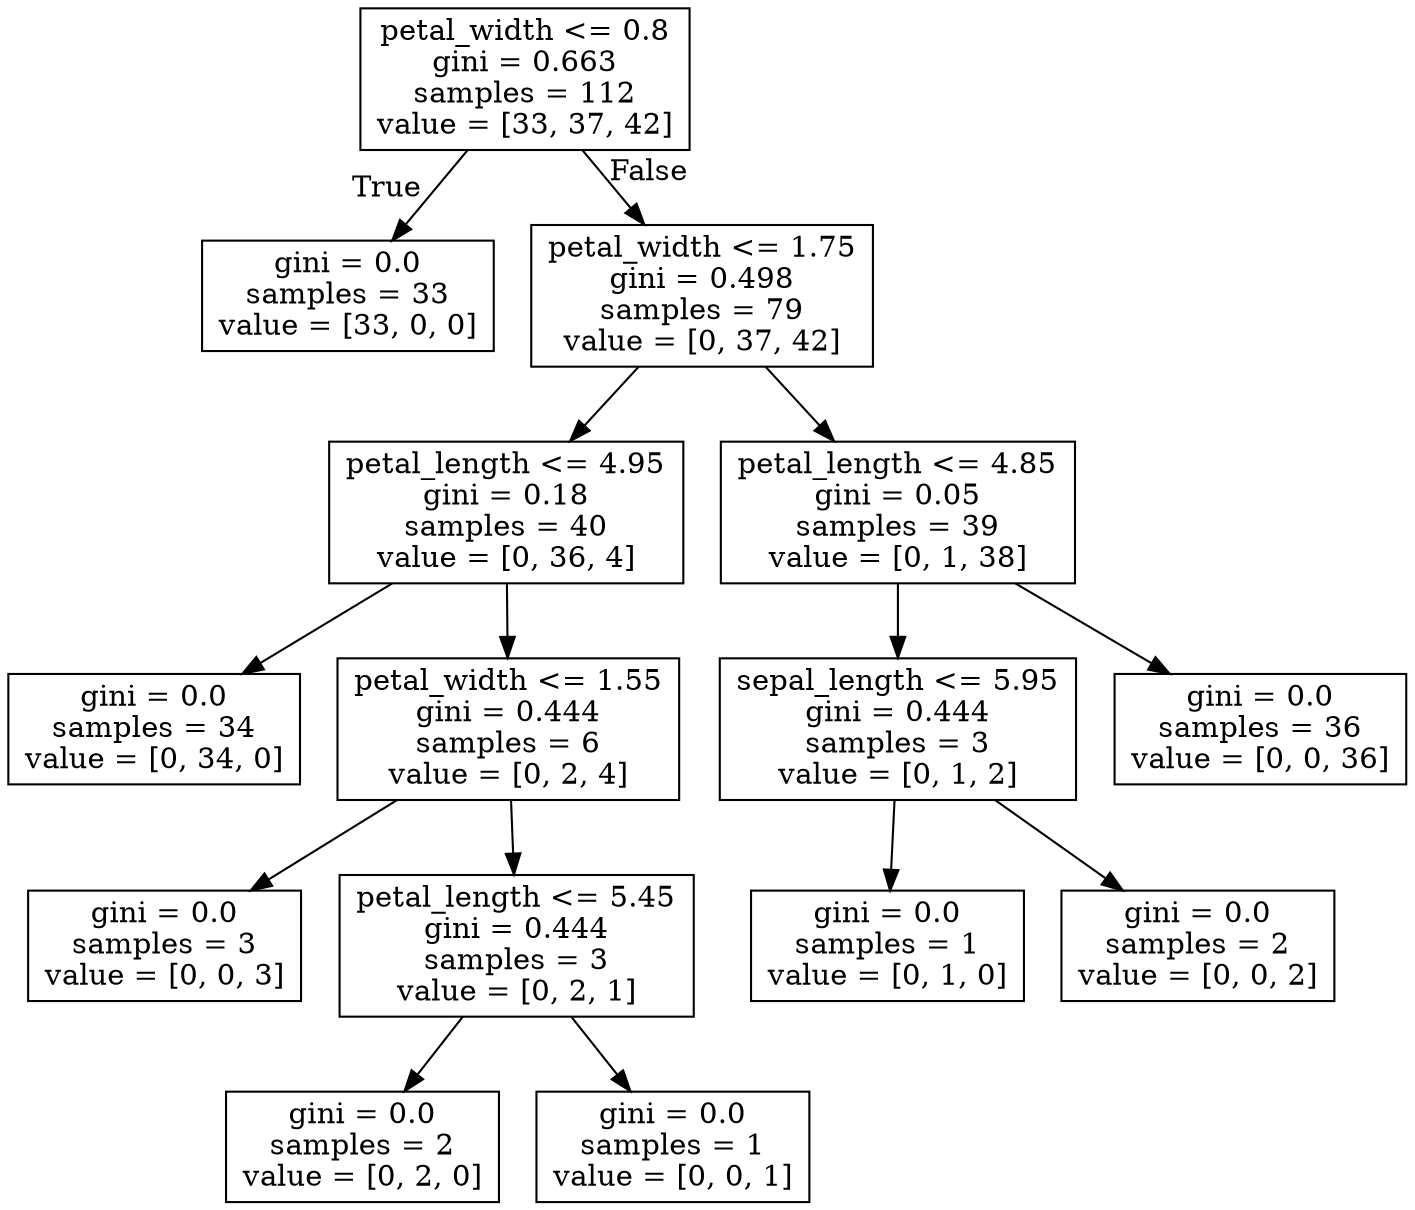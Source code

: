 digraph Tree {
node [shape=box] ;
0 [label="petal_width <= 0.8\ngini = 0.663\nsamples = 112\nvalue = [33, 37, 42]"] ;
1 [label="gini = 0.0\nsamples = 33\nvalue = [33, 0, 0]"] ;
0 -> 1 [labeldistance=2.5, labelangle=45, headlabel="True"] ;
2 [label="petal_width <= 1.75\ngini = 0.498\nsamples = 79\nvalue = [0, 37, 42]"] ;
0 -> 2 [labeldistance=2.5, labelangle=-45, headlabel="False"] ;
3 [label="petal_length <= 4.95\ngini = 0.18\nsamples = 40\nvalue = [0, 36, 4]"] ;
2 -> 3 ;
4 [label="gini = 0.0\nsamples = 34\nvalue = [0, 34, 0]"] ;
3 -> 4 ;
5 [label="petal_width <= 1.55\ngini = 0.444\nsamples = 6\nvalue = [0, 2, 4]"] ;
3 -> 5 ;
6 [label="gini = 0.0\nsamples = 3\nvalue = [0, 0, 3]"] ;
5 -> 6 ;
7 [label="petal_length <= 5.45\ngini = 0.444\nsamples = 3\nvalue = [0, 2, 1]"] ;
5 -> 7 ;
8 [label="gini = 0.0\nsamples = 2\nvalue = [0, 2, 0]"] ;
7 -> 8 ;
9 [label="gini = 0.0\nsamples = 1\nvalue = [0, 0, 1]"] ;
7 -> 9 ;
10 [label="petal_length <= 4.85\ngini = 0.05\nsamples = 39\nvalue = [0, 1, 38]"] ;
2 -> 10 ;
11 [label="sepal_length <= 5.95\ngini = 0.444\nsamples = 3\nvalue = [0, 1, 2]"] ;
10 -> 11 ;
12 [label="gini = 0.0\nsamples = 1\nvalue = [0, 1, 0]"] ;
11 -> 12 ;
13 [label="gini = 0.0\nsamples = 2\nvalue = [0, 0, 2]"] ;
11 -> 13 ;
14 [label="gini = 0.0\nsamples = 36\nvalue = [0, 0, 36]"] ;
10 -> 14 ;
}